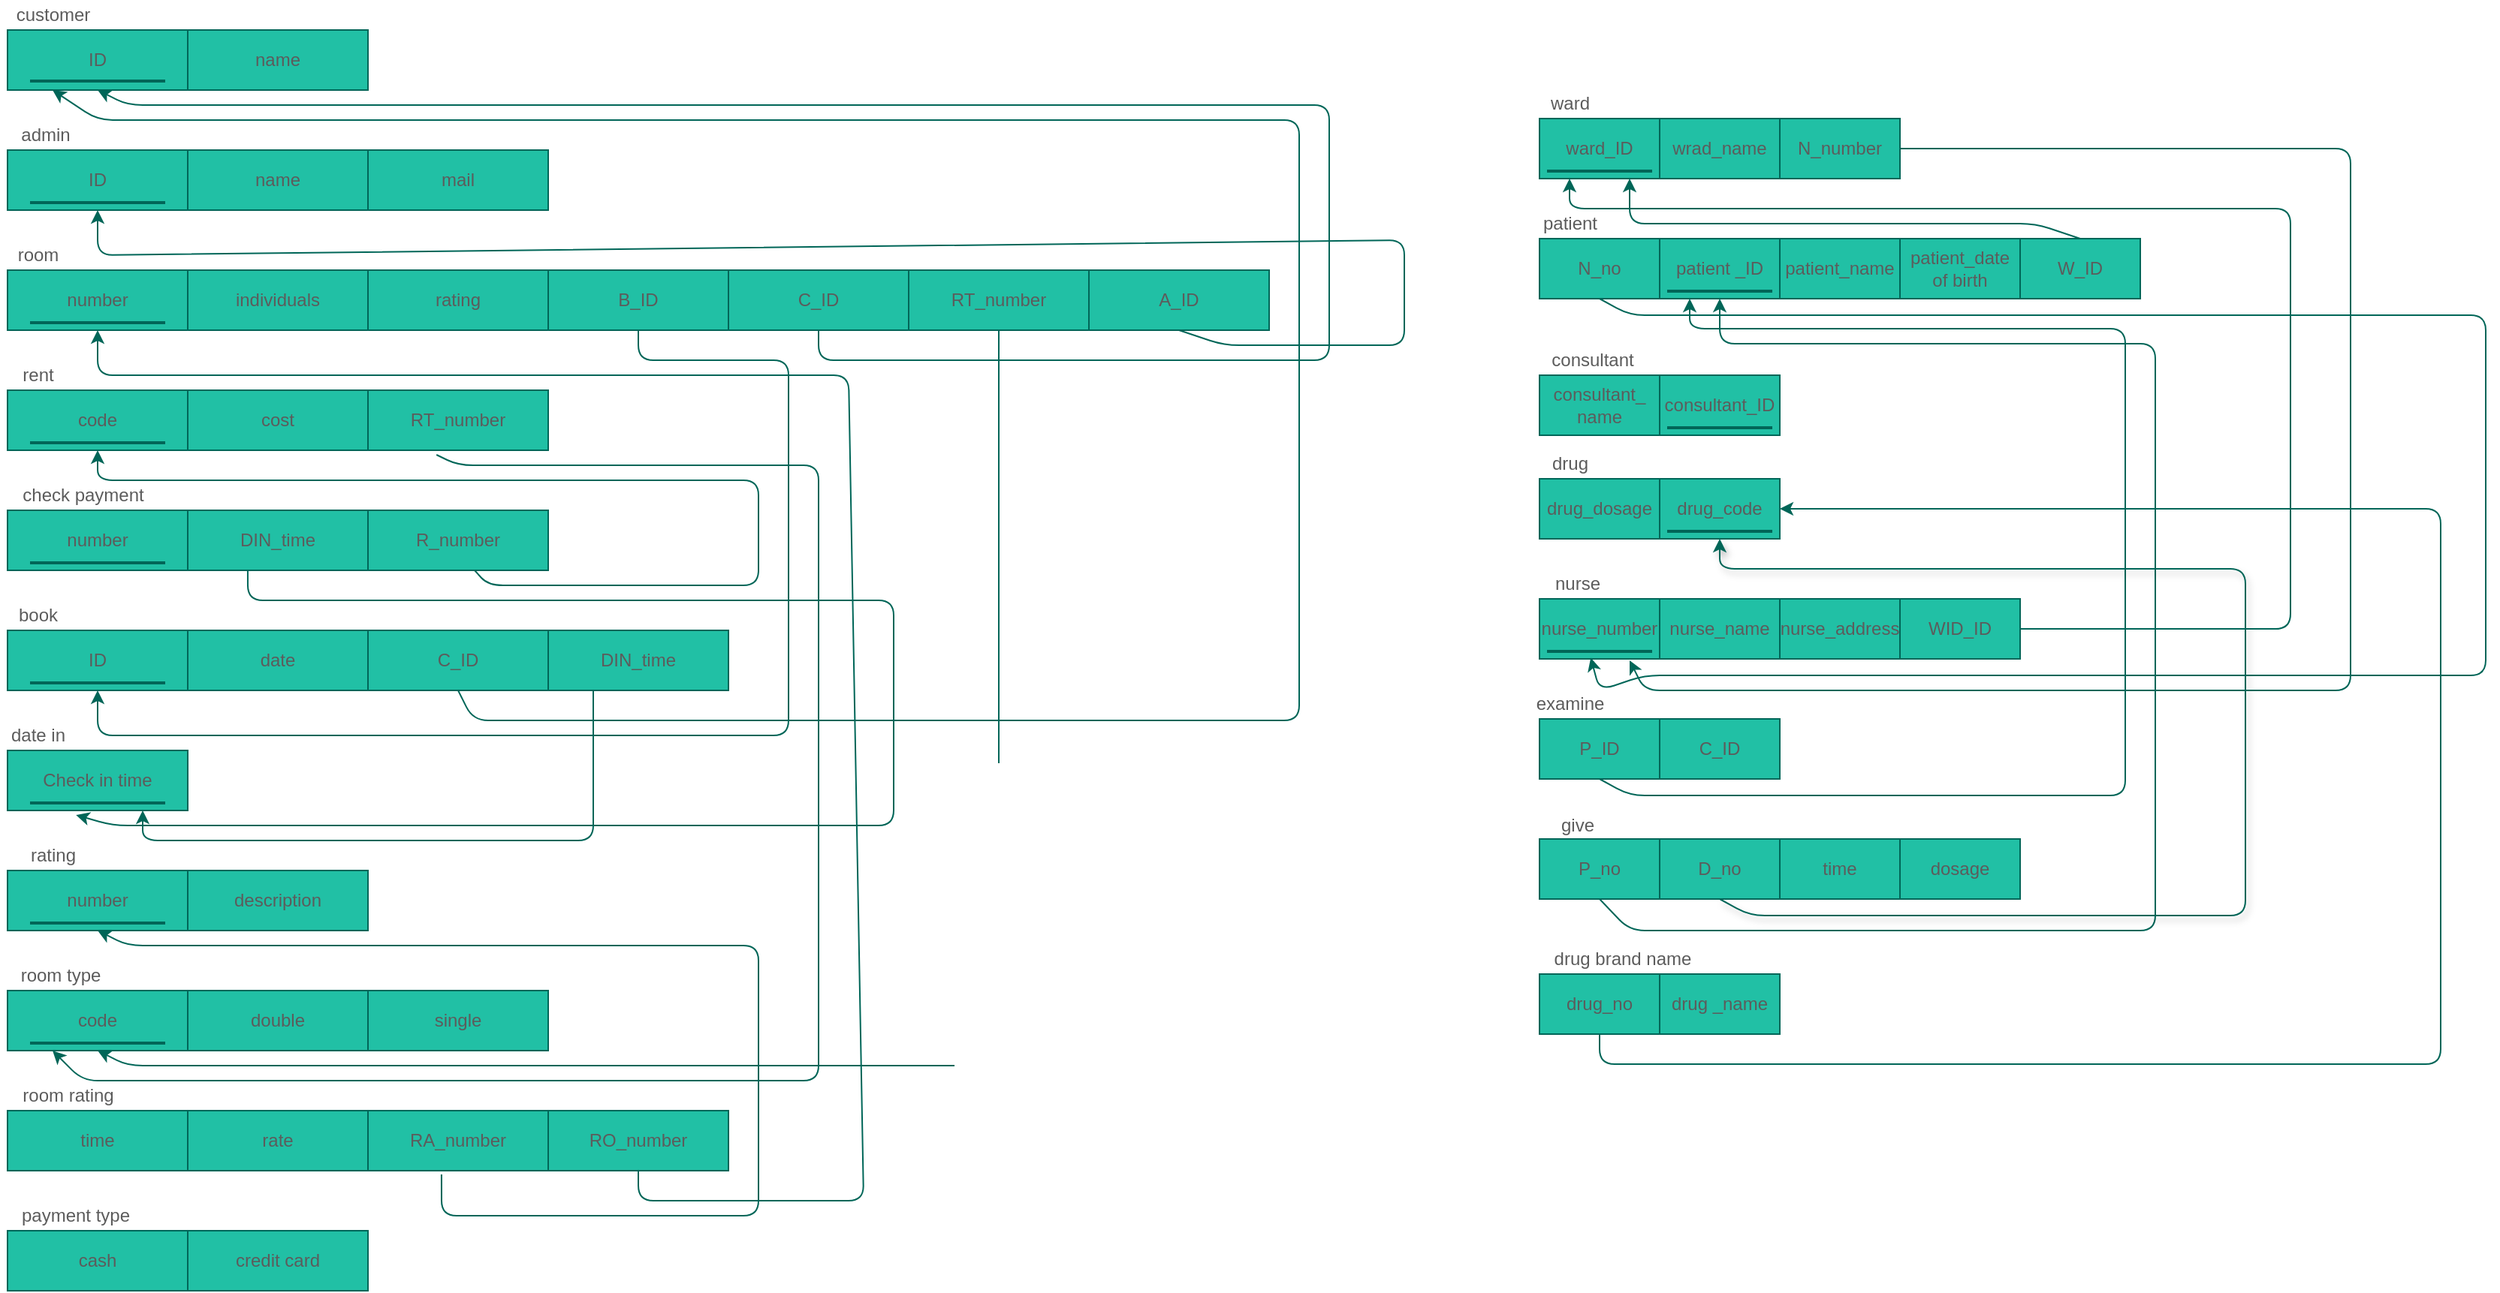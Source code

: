 <mxfile version="14.6.11" type="github">
  <diagram id="R2lEEEUBdFMjLlhIrx00" name="Page-1">
    <mxGraphModel dx="4867" dy="549" grid="1" gridSize="10" guides="1" tooltips="1" connect="1" arrows="1" fold="1" page="1" pageScale="1" pageWidth="850" pageHeight="1100" math="0" shadow="0" extFonts="Permanent Marker^https://fonts.googleapis.com/css?family=Permanent+Marker">
      <root>
        <mxCell id="0" />
        <mxCell id="1" parent="0" />
        <mxCell id="HpEBO9rWb_VmIO8AO7av-4" value="drug_no" style="rounded=0;whiteSpace=wrap;html=1;fillColor=#21C0A5;strokeColor=#006658;fontColor=#5C5C5C;" parent="1" vertex="1">
          <mxGeometry x="-2300" y="669" width="80" height="40" as="geometry" />
        </mxCell>
        <mxCell id="HpEBO9rWb_VmIO8AO7av-5" value="drug _name" style="rounded=0;whiteSpace=wrap;html=1;fillColor=#21C0A5;strokeColor=#006658;fontColor=#5C5C5C;" parent="1" vertex="1">
          <mxGeometry x="-2220" y="669" width="80" height="40" as="geometry" />
        </mxCell>
        <mxCell id="HpEBO9rWb_VmIO8AO7av-6" value="ward_ID" style="rounded=0;whiteSpace=wrap;html=1;fillColor=#21C0A5;strokeColor=#006658;fontColor=#5C5C5C;" parent="1" vertex="1">
          <mxGeometry x="-2300" y="99" width="80" height="40" as="geometry" />
        </mxCell>
        <mxCell id="HpEBO9rWb_VmIO8AO7av-7" value="wrad_name" style="rounded=0;whiteSpace=wrap;html=1;fillColor=#21C0A5;strokeColor=#006658;fontColor=#5C5C5C;" parent="1" vertex="1">
          <mxGeometry x="-2220" y="99" width="80" height="40" as="geometry" />
        </mxCell>
        <mxCell id="HpEBO9rWb_VmIO8AO7av-8" value="N_number" style="rounded=0;whiteSpace=wrap;html=1;fillColor=#21C0A5;strokeColor=#006658;fontColor=#5C5C5C;" parent="1" vertex="1">
          <mxGeometry x="-2140" y="99" width="80" height="40" as="geometry" />
        </mxCell>
        <mxCell id="HpEBO9rWb_VmIO8AO7av-9" value="N_no" style="rounded=0;whiteSpace=wrap;html=1;fillColor=#21C0A5;strokeColor=#006658;fontColor=#5C5C5C;" parent="1" vertex="1">
          <mxGeometry x="-2300" y="179" width="80" height="40" as="geometry" />
        </mxCell>
        <mxCell id="HpEBO9rWb_VmIO8AO7av-10" value="patient _ID" style="rounded=0;whiteSpace=wrap;html=1;fillColor=#21C0A5;strokeColor=#006658;fontColor=#5C5C5C;" parent="1" vertex="1">
          <mxGeometry x="-2220" y="179" width="80" height="40" as="geometry" />
        </mxCell>
        <mxCell id="HpEBO9rWb_VmIO8AO7av-11" value="patient_name" style="rounded=0;whiteSpace=wrap;html=1;fillColor=#21C0A5;strokeColor=#006658;fontColor=#5C5C5C;" parent="1" vertex="1">
          <mxGeometry x="-2140" y="179" width="80" height="40" as="geometry" />
        </mxCell>
        <mxCell id="HpEBO9rWb_VmIO8AO7av-12" value="patient_date of birth" style="rounded=0;whiteSpace=wrap;html=1;fillColor=#21C0A5;strokeColor=#006658;fontColor=#5C5C5C;" parent="1" vertex="1">
          <mxGeometry x="-2060" y="179" width="80" height="40" as="geometry" />
        </mxCell>
        <mxCell id="HpEBO9rWb_VmIO8AO7av-13" value="W_ID" style="rounded=0;whiteSpace=wrap;html=1;fillColor=#21C0A5;strokeColor=#006658;fontColor=#5C5C5C;" parent="1" vertex="1">
          <mxGeometry x="-1980" y="179" width="80" height="40" as="geometry" />
        </mxCell>
        <mxCell id="HpEBO9rWb_VmIO8AO7av-14" value="consultant_&lt;br&gt;name" style="rounded=0;whiteSpace=wrap;html=1;fillColor=#21C0A5;strokeColor=#006658;fontColor=#5C5C5C;" parent="1" vertex="1">
          <mxGeometry x="-2300" y="270" width="80" height="40" as="geometry" />
        </mxCell>
        <mxCell id="HpEBO9rWb_VmIO8AO7av-15" value="consultant_ID" style="rounded=0;whiteSpace=wrap;html=1;fillColor=#21C0A5;strokeColor=#006658;fontColor=#5C5C5C;" parent="1" vertex="1">
          <mxGeometry x="-2220" y="270" width="80" height="40" as="geometry" />
        </mxCell>
        <mxCell id="HpEBO9rWb_VmIO8AO7av-16" value="drug_dosage" style="rounded=0;whiteSpace=wrap;html=1;fillColor=#21C0A5;strokeColor=#006658;fontColor=#5C5C5C;" parent="1" vertex="1">
          <mxGeometry x="-2300" y="339" width="80" height="40" as="geometry" />
        </mxCell>
        <mxCell id="HpEBO9rWb_VmIO8AO7av-17" value="drug_code" style="rounded=0;whiteSpace=wrap;html=1;fillColor=#21C0A5;strokeColor=#006658;fontColor=#5C5C5C;" parent="1" vertex="1">
          <mxGeometry x="-2220" y="339" width="80" height="40" as="geometry" />
        </mxCell>
        <mxCell id="HpEBO9rWb_VmIO8AO7av-18" value="nurse_number" style="rounded=0;whiteSpace=wrap;html=1;fillColor=#21C0A5;strokeColor=#006658;fontColor=#5C5C5C;" parent="1" vertex="1">
          <mxGeometry x="-2300" y="419" width="80" height="40" as="geometry" />
        </mxCell>
        <mxCell id="HpEBO9rWb_VmIO8AO7av-19" value="nurse_name" style="rounded=0;whiteSpace=wrap;html=1;fillColor=#21C0A5;strokeColor=#006658;fontColor=#5C5C5C;" parent="1" vertex="1">
          <mxGeometry x="-2220" y="419" width="80" height="40" as="geometry" />
        </mxCell>
        <mxCell id="HpEBO9rWb_VmIO8AO7av-20" value="nurse_address" style="rounded=0;whiteSpace=wrap;html=1;fillColor=#21C0A5;strokeColor=#006658;fontColor=#5C5C5C;" parent="1" vertex="1">
          <mxGeometry x="-2140" y="419" width="80" height="40" as="geometry" />
        </mxCell>
        <mxCell id="HpEBO9rWb_VmIO8AO7av-21" value="WID_ID" style="rounded=0;whiteSpace=wrap;html=1;fillColor=#21C0A5;strokeColor=#006658;fontColor=#5C5C5C;" parent="1" vertex="1">
          <mxGeometry x="-2060" y="419" width="80" height="40" as="geometry" />
        </mxCell>
        <mxCell id="HpEBO9rWb_VmIO8AO7av-22" value="P_ID" style="rounded=0;whiteSpace=wrap;html=1;fillColor=#21C0A5;strokeColor=#006658;fontColor=#5C5C5C;" parent="1" vertex="1">
          <mxGeometry x="-2300" y="499" width="80" height="40" as="geometry" />
        </mxCell>
        <mxCell id="HpEBO9rWb_VmIO8AO7av-23" value="C_ID" style="rounded=0;whiteSpace=wrap;html=1;fillColor=#21C0A5;strokeColor=#006658;fontColor=#5C5C5C;" parent="1" vertex="1">
          <mxGeometry x="-2220" y="499" width="80" height="40" as="geometry" />
        </mxCell>
        <mxCell id="HpEBO9rWb_VmIO8AO7av-24" value="P_no" style="rounded=0;whiteSpace=wrap;html=1;fillColor=#21C0A5;strokeColor=#006658;fontColor=#5C5C5C;" parent="1" vertex="1">
          <mxGeometry x="-2300" y="579" width="80" height="40" as="geometry" />
        </mxCell>
        <mxCell id="HpEBO9rWb_VmIO8AO7av-25" value="D_no" style="rounded=0;whiteSpace=wrap;html=1;fillColor=#21C0A5;strokeColor=#006658;fontColor=#5C5C5C;" parent="1" vertex="1">
          <mxGeometry x="-2220" y="579" width="80" height="40" as="geometry" />
        </mxCell>
        <mxCell id="HpEBO9rWb_VmIO8AO7av-26" value="time" style="rounded=0;whiteSpace=wrap;html=1;fillColor=#21C0A5;strokeColor=#006658;fontColor=#5C5C5C;" parent="1" vertex="1">
          <mxGeometry x="-2140" y="579" width="80" height="40" as="geometry" />
        </mxCell>
        <mxCell id="HpEBO9rWb_VmIO8AO7av-27" value="dosage" style="rounded=0;whiteSpace=wrap;html=1;fillColor=#21C0A5;strokeColor=#006658;fontColor=#5C5C5C;" parent="1" vertex="1">
          <mxGeometry x="-2060" y="579" width="80" height="40" as="geometry" />
        </mxCell>
        <mxCell id="HpEBO9rWb_VmIO8AO7av-32" value="" style="endArrow=classic;html=1;exitX=0.5;exitY=1;exitDx=0;exitDy=0;entryX=1;entryY=0.5;entryDx=0;entryDy=0;strokeColor=#006658;fontColor=#5C5C5C;" parent="1" source="HpEBO9rWb_VmIO8AO7av-4" target="HpEBO9rWb_VmIO8AO7av-17" edge="1">
          <mxGeometry width="50" height="50" relative="1" as="geometry">
            <mxPoint x="-2270" y="69" as="sourcePoint" />
            <mxPoint x="-1530" y="289" as="targetPoint" />
            <Array as="points">
              <mxPoint x="-2260" y="729" />
              <mxPoint x="-1700" y="729" />
              <mxPoint x="-1700" y="359" />
            </Array>
          </mxGeometry>
        </mxCell>
        <mxCell id="HpEBO9rWb_VmIO8AO7av-33" value="" style="endArrow=classic;html=1;exitX=1;exitY=0.5;exitDx=0;exitDy=0;entryX=0.25;entryY=1;entryDx=0;entryDy=0;strokeColor=#006658;fontColor=#5C5C5C;" parent="1" source="HpEBO9rWb_VmIO8AO7av-21" target="HpEBO9rWb_VmIO8AO7av-6" edge="1">
          <mxGeometry width="50" height="50" relative="1" as="geometry">
            <mxPoint x="-1580" y="339" as="sourcePoint" />
            <mxPoint x="-2330" y="159" as="targetPoint" />
            <Array as="points">
              <mxPoint x="-1800" y="439" />
              <mxPoint x="-1800" y="159" />
              <mxPoint x="-2280" y="159" />
            </Array>
          </mxGeometry>
        </mxCell>
        <mxCell id="HpEBO9rWb_VmIO8AO7av-34" value="" style="endArrow=classic;html=1;entryX=0.75;entryY=1;entryDx=0;entryDy=0;exitX=0.5;exitY=0;exitDx=0;exitDy=0;strokeColor=#006658;fontColor=#5C5C5C;" parent="1" source="HpEBO9rWb_VmIO8AO7av-13" target="HpEBO9rWb_VmIO8AO7av-6" edge="1">
          <mxGeometry width="50" height="50" relative="1" as="geometry">
            <mxPoint x="-1930" y="129" as="sourcePoint" />
            <mxPoint x="-1530" y="289" as="targetPoint" />
            <Array as="points">
              <mxPoint x="-1970" y="169" />
              <mxPoint x="-2240" y="169" />
            </Array>
          </mxGeometry>
        </mxCell>
        <mxCell id="HpEBO9rWb_VmIO8AO7av-35" value="" style="endArrow=classic;html=1;exitX=0.5;exitY=1;exitDx=0;exitDy=0;entryX=0.5;entryY=1;entryDx=0;entryDy=0;strokeColor=#006658;fontColor=#5C5C5C;" parent="1" source="HpEBO9rWb_VmIO8AO7av-24" target="HpEBO9rWb_VmIO8AO7av-10" edge="1">
          <mxGeometry width="50" height="50" relative="1" as="geometry">
            <mxPoint x="-1580" y="339" as="sourcePoint" />
            <mxPoint x="-2140" y="239" as="targetPoint" />
            <Array as="points">
              <mxPoint x="-2240" y="640" />
              <mxPoint x="-1890" y="640" />
              <mxPoint x="-1890" y="249" />
              <mxPoint x="-2180" y="249" />
            </Array>
          </mxGeometry>
        </mxCell>
        <mxCell id="HpEBO9rWb_VmIO8AO7av-36" value="" style="endArrow=classic;html=1;exitX=0.5;exitY=1;exitDx=0;exitDy=0;entryX=0.25;entryY=1;entryDx=0;entryDy=0;strokeColor=#006658;fontColor=#5C5C5C;" parent="1" source="HpEBO9rWb_VmIO8AO7av-22" target="HpEBO9rWb_VmIO8AO7av-10" edge="1">
          <mxGeometry width="50" height="50" relative="1" as="geometry">
            <mxPoint x="-2340" y="589" as="sourcePoint" />
            <mxPoint x="-2220" y="209" as="targetPoint" />
            <Array as="points">
              <mxPoint x="-2240" y="550" />
              <mxPoint x="-1910" y="550" />
              <mxPoint x="-1910" y="239" />
              <mxPoint x="-2200" y="239" />
            </Array>
          </mxGeometry>
        </mxCell>
        <mxCell id="HpEBO9rWb_VmIO8AO7av-37" value="" style="endArrow=classic;html=1;exitX=0.5;exitY=1;exitDx=0;exitDy=0;entryX=0.5;entryY=1;entryDx=0;entryDy=0;strokeColor=#006658;fontColor=#5C5C5C;shadow=1;" parent="1" source="HpEBO9rWb_VmIO8AO7av-25" target="HpEBO9rWb_VmIO8AO7av-17" edge="1">
          <mxGeometry width="50" height="50" relative="1" as="geometry">
            <mxPoint x="-2140" y="569" as="sourcePoint" />
            <mxPoint x="-2200" y="399" as="targetPoint" />
            <Array as="points">
              <mxPoint x="-2160" y="630" />
              <mxPoint x="-1830" y="630" />
              <mxPoint x="-1830" y="399" />
              <mxPoint x="-2180" y="399" />
            </Array>
          </mxGeometry>
        </mxCell>
        <mxCell id="HpEBO9rWb_VmIO8AO7av-38" value="" style="endArrow=classic;html=1;exitX=0.5;exitY=1;exitDx=0;exitDy=0;entryX=0.416;entryY=0.929;entryDx=0;entryDy=0;entryPerimeter=0;strokeColor=#006658;fontColor=#5C5C5C;" parent="1" source="HpEBO9rWb_VmIO8AO7av-9" target="HMgNPBwOs1ZOnoJLG3nc-77" edge="1">
          <mxGeometry width="50" height="50" relative="1" as="geometry">
            <mxPoint x="-940" y="360" as="sourcePoint" />
            <mxPoint x="-1570" y="460" as="targetPoint" />
            <Array as="points">
              <mxPoint x="-2240" y="230" />
              <mxPoint x="-1670" y="230" />
              <mxPoint x="-1670" y="470" />
              <mxPoint x="-2230" y="470" />
              <mxPoint x="-2260" y="480" />
            </Array>
          </mxGeometry>
        </mxCell>
        <mxCell id="HpEBO9rWb_VmIO8AO7av-39" value="" style="endArrow=classic;html=1;exitX=1;exitY=0.5;exitDx=0;exitDy=0;strokeColor=#006658;fontColor=#5C5C5C;" parent="1" source="HpEBO9rWb_VmIO8AO7av-8" edge="1">
          <mxGeometry width="50" height="50" relative="1" as="geometry">
            <mxPoint x="-2100" y="149" as="sourcePoint" />
            <mxPoint x="-2240" y="460" as="targetPoint" />
            <Array as="points">
              <mxPoint x="-1760" y="119" />
              <mxPoint x="-1760" y="279" />
              <mxPoint x="-1760" y="480" />
              <mxPoint x="-2230" y="480" />
            </Array>
          </mxGeometry>
        </mxCell>
        <mxCell id="HpEBO9rWb_VmIO8AO7av-40" value="drug brand name" style="text;html=1;align=center;verticalAlign=middle;resizable=0;points=[];autosize=1;strokeColor=none;fontColor=#5C5C5C;" parent="1" vertex="1">
          <mxGeometry x="-2300" y="649" width="110" height="20" as="geometry" />
        </mxCell>
        <mxCell id="HpEBO9rWb_VmIO8AO7av-41" value="ward" style="text;html=1;align=center;verticalAlign=middle;resizable=0;points=[];autosize=1;strokeColor=none;fontColor=#5C5C5C;" parent="1" vertex="1">
          <mxGeometry x="-2300" y="79" width="40" height="20" as="geometry" />
        </mxCell>
        <mxCell id="HpEBO9rWb_VmIO8AO7av-42" value="patient" style="text;html=1;align=center;verticalAlign=middle;resizable=0;points=[];autosize=1;strokeColor=none;fontColor=#5C5C5C;" parent="1" vertex="1">
          <mxGeometry x="-2305" y="159" width="50" height="20" as="geometry" />
        </mxCell>
        <mxCell id="HpEBO9rWb_VmIO8AO7av-43" value="consultant" style="text;html=1;align=center;verticalAlign=middle;resizable=0;points=[];autosize=1;strokeColor=none;fontColor=#5C5C5C;" parent="1" vertex="1">
          <mxGeometry x="-2300" y="250" width="70" height="20" as="geometry" />
        </mxCell>
        <mxCell id="HpEBO9rWb_VmIO8AO7av-44" value="drug" style="text;html=1;align=center;verticalAlign=middle;resizable=0;points=[];autosize=1;strokeColor=none;fontColor=#5C5C5C;" parent="1" vertex="1">
          <mxGeometry x="-2300" y="319" width="40" height="20" as="geometry" />
        </mxCell>
        <mxCell id="HpEBO9rWb_VmIO8AO7av-45" value="nurse" style="text;html=1;align=center;verticalAlign=middle;resizable=0;points=[];autosize=1;strokeColor=none;fontColor=#5C5C5C;" parent="1" vertex="1">
          <mxGeometry x="-2300" y="399" width="50" height="20" as="geometry" />
        </mxCell>
        <mxCell id="HpEBO9rWb_VmIO8AO7av-46" value="examine" style="text;html=1;align=center;verticalAlign=middle;resizable=0;points=[];autosize=1;strokeColor=none;fontColor=#5C5C5C;" parent="1" vertex="1">
          <mxGeometry x="-2310" y="479" width="60" height="20" as="geometry" />
        </mxCell>
        <mxCell id="HpEBO9rWb_VmIO8AO7av-47" value="give" style="text;html=1;align=center;verticalAlign=middle;resizable=0;points=[];autosize=1;strokeColor=none;fontColor=#5C5C5C;" parent="1" vertex="1">
          <mxGeometry x="-2295" y="560" width="40" height="20" as="geometry" />
        </mxCell>
        <mxCell id="HpEBO9rWb_VmIO8AO7av-48" value="ID" style="rounded=0;whiteSpace=wrap;html=1;fillColor=#21C0A5;strokeColor=#006658;fontColor=#5C5C5C;" parent="1" vertex="1">
          <mxGeometry x="-3320" y="40" width="120" height="40" as="geometry" />
        </mxCell>
        <mxCell id="HpEBO9rWb_VmIO8AO7av-53" value="name" style="rounded=0;whiteSpace=wrap;html=1;fillColor=#21C0A5;strokeColor=#006658;fontColor=#5C5C5C;" parent="1" vertex="1">
          <mxGeometry x="-3200" y="40" width="120" height="40" as="geometry" />
        </mxCell>
        <mxCell id="HMgNPBwOs1ZOnoJLG3nc-1" value="ID" style="rounded=0;whiteSpace=wrap;html=1;fillColor=#21C0A5;strokeColor=#006658;fontColor=#5C5C5C;" vertex="1" parent="1">
          <mxGeometry x="-3320" y="120" width="120" height="40" as="geometry" />
        </mxCell>
        <mxCell id="HMgNPBwOs1ZOnoJLG3nc-2" value="name" style="rounded=0;whiteSpace=wrap;html=1;fillColor=#21C0A5;strokeColor=#006658;fontColor=#5C5C5C;" vertex="1" parent="1">
          <mxGeometry x="-3200" y="120" width="120" height="40" as="geometry" />
        </mxCell>
        <mxCell id="HMgNPBwOs1ZOnoJLG3nc-3" value="mail" style="rounded=0;whiteSpace=wrap;html=1;fillColor=#21C0A5;strokeColor=#006658;fontColor=#5C5C5C;" vertex="1" parent="1">
          <mxGeometry x="-3080" y="120" width="120" height="40" as="geometry" />
        </mxCell>
        <mxCell id="HMgNPBwOs1ZOnoJLG3nc-4" value="number" style="rounded=0;whiteSpace=wrap;html=1;fillColor=#21C0A5;strokeColor=#006658;fontColor=#5C5C5C;" vertex="1" parent="1">
          <mxGeometry x="-3320" y="200" width="120" height="40" as="geometry" />
        </mxCell>
        <mxCell id="HMgNPBwOs1ZOnoJLG3nc-5" value="individuals" style="rounded=0;whiteSpace=wrap;html=1;fillColor=#21C0A5;strokeColor=#006658;fontColor=#5C5C5C;" vertex="1" parent="1">
          <mxGeometry x="-3200" y="200" width="120" height="40" as="geometry" />
        </mxCell>
        <mxCell id="HMgNPBwOs1ZOnoJLG3nc-6" value="rating" style="rounded=0;whiteSpace=wrap;html=1;fillColor=#21C0A5;strokeColor=#006658;fontColor=#5C5C5C;" vertex="1" parent="1">
          <mxGeometry x="-3080" y="200" width="120" height="40" as="geometry" />
        </mxCell>
        <mxCell id="HMgNPBwOs1ZOnoJLG3nc-7" value="B_ID" style="rounded=0;whiteSpace=wrap;html=1;fillColor=#21C0A5;strokeColor=#006658;fontColor=#5C5C5C;" vertex="1" parent="1">
          <mxGeometry x="-2960" y="200" width="120" height="40" as="geometry" />
        </mxCell>
        <mxCell id="HMgNPBwOs1ZOnoJLG3nc-8" value="C_ID" style="rounded=0;whiteSpace=wrap;html=1;fillColor=#21C0A5;strokeColor=#006658;fontColor=#5C5C5C;" vertex="1" parent="1">
          <mxGeometry x="-2840" y="200" width="120" height="40" as="geometry" />
        </mxCell>
        <mxCell id="HMgNPBwOs1ZOnoJLG3nc-9" value="RT_number" style="rounded=0;whiteSpace=wrap;html=1;fillColor=#21C0A5;strokeColor=#006658;fontColor=#5C5C5C;" vertex="1" parent="1">
          <mxGeometry x="-2720" y="200" width="120" height="40" as="geometry" />
        </mxCell>
        <mxCell id="HMgNPBwOs1ZOnoJLG3nc-10" value="A_ID" style="rounded=0;whiteSpace=wrap;html=1;fillColor=#21C0A5;strokeColor=#006658;fontColor=#5C5C5C;" vertex="1" parent="1">
          <mxGeometry x="-2600" y="200" width="120" height="40" as="geometry" />
        </mxCell>
        <mxCell id="HMgNPBwOs1ZOnoJLG3nc-13" value="code" style="rounded=0;whiteSpace=wrap;html=1;fillColor=#21C0A5;strokeColor=#006658;fontColor=#5C5C5C;" vertex="1" parent="1">
          <mxGeometry x="-3320" y="280" width="120" height="40" as="geometry" />
        </mxCell>
        <mxCell id="HMgNPBwOs1ZOnoJLG3nc-14" value="cost" style="rounded=0;whiteSpace=wrap;html=1;fillColor=#21C0A5;strokeColor=#006658;fontColor=#5C5C5C;" vertex="1" parent="1">
          <mxGeometry x="-3200" y="280" width="120" height="40" as="geometry" />
        </mxCell>
        <mxCell id="HMgNPBwOs1ZOnoJLG3nc-15" value="RT_number" style="rounded=0;whiteSpace=wrap;html=1;fillColor=#21C0A5;strokeColor=#006658;fontColor=#5C5C5C;" vertex="1" parent="1">
          <mxGeometry x="-3080" y="280" width="120" height="40" as="geometry" />
        </mxCell>
        <mxCell id="HMgNPBwOs1ZOnoJLG3nc-16" value="number" style="rounded=0;whiteSpace=wrap;html=1;fillColor=#21C0A5;strokeColor=#006658;fontColor=#5C5C5C;" vertex="1" parent="1">
          <mxGeometry x="-3320" y="360" width="120" height="40" as="geometry" />
        </mxCell>
        <mxCell id="HMgNPBwOs1ZOnoJLG3nc-17" value="DIN_time" style="rounded=0;whiteSpace=wrap;html=1;fillColor=#21C0A5;strokeColor=#006658;fontColor=#5C5C5C;" vertex="1" parent="1">
          <mxGeometry x="-3200" y="360" width="120" height="40" as="geometry" />
        </mxCell>
        <mxCell id="HMgNPBwOs1ZOnoJLG3nc-18" value="R_number" style="rounded=0;whiteSpace=wrap;html=1;fillColor=#21C0A5;strokeColor=#006658;fontColor=#5C5C5C;" vertex="1" parent="1">
          <mxGeometry x="-3080" y="360" width="120" height="40" as="geometry" />
        </mxCell>
        <mxCell id="HMgNPBwOs1ZOnoJLG3nc-19" value="ID" style="rounded=0;whiteSpace=wrap;html=1;fillColor=#21C0A5;strokeColor=#006658;fontColor=#5C5C5C;" vertex="1" parent="1">
          <mxGeometry x="-3320" y="440" width="120" height="40" as="geometry" />
        </mxCell>
        <mxCell id="HMgNPBwOs1ZOnoJLG3nc-20" value="date" style="rounded=0;whiteSpace=wrap;html=1;fillColor=#21C0A5;strokeColor=#006658;fontColor=#5C5C5C;" vertex="1" parent="1">
          <mxGeometry x="-3200" y="440" width="120" height="40" as="geometry" />
        </mxCell>
        <mxCell id="HMgNPBwOs1ZOnoJLG3nc-21" value="C_ID" style="rounded=0;whiteSpace=wrap;html=1;fillColor=#21C0A5;strokeColor=#006658;fontColor=#5C5C5C;" vertex="1" parent="1">
          <mxGeometry x="-3080" y="440" width="120" height="40" as="geometry" />
        </mxCell>
        <mxCell id="HMgNPBwOs1ZOnoJLG3nc-22" value="DIN_time" style="rounded=0;whiteSpace=wrap;html=1;fillColor=#21C0A5;strokeColor=#006658;fontColor=#5C5C5C;" vertex="1" parent="1">
          <mxGeometry x="-2960" y="440" width="120" height="40" as="geometry" />
        </mxCell>
        <mxCell id="HMgNPBwOs1ZOnoJLG3nc-25" value="Check in time" style="rounded=0;whiteSpace=wrap;html=1;fillColor=#21C0A5;strokeColor=#006658;fontColor=#5C5C5C;" vertex="1" parent="1">
          <mxGeometry x="-3320" y="520" width="120" height="40" as="geometry" />
        </mxCell>
        <mxCell id="HMgNPBwOs1ZOnoJLG3nc-28" value="number" style="rounded=0;whiteSpace=wrap;html=1;fillColor=#21C0A5;strokeColor=#006658;fontColor=#5C5C5C;" vertex="1" parent="1">
          <mxGeometry x="-3320" y="600" width="120" height="40" as="geometry" />
        </mxCell>
        <mxCell id="HMgNPBwOs1ZOnoJLG3nc-29" value="description" style="rounded=0;whiteSpace=wrap;html=1;fillColor=#21C0A5;strokeColor=#006658;fontColor=#5C5C5C;" vertex="1" parent="1">
          <mxGeometry x="-3200" y="600" width="120" height="40" as="geometry" />
        </mxCell>
        <mxCell id="HMgNPBwOs1ZOnoJLG3nc-31" value="code" style="rounded=0;whiteSpace=wrap;html=1;fillColor=#21C0A5;strokeColor=#006658;fontColor=#5C5C5C;" vertex="1" parent="1">
          <mxGeometry x="-3320" y="680" width="120" height="40" as="geometry" />
        </mxCell>
        <mxCell id="HMgNPBwOs1ZOnoJLG3nc-32" value="double" style="rounded=0;whiteSpace=wrap;html=1;fillColor=#21C0A5;strokeColor=#006658;fontColor=#5C5C5C;" vertex="1" parent="1">
          <mxGeometry x="-3200" y="680" width="120" height="40" as="geometry" />
        </mxCell>
        <mxCell id="HMgNPBwOs1ZOnoJLG3nc-33" value="single" style="rounded=0;whiteSpace=wrap;html=1;fillColor=#21C0A5;strokeColor=#006658;fontColor=#5C5C5C;" vertex="1" parent="1">
          <mxGeometry x="-3080" y="680" width="120" height="40" as="geometry" />
        </mxCell>
        <mxCell id="HMgNPBwOs1ZOnoJLG3nc-34" value="cash" style="rounded=0;whiteSpace=wrap;html=1;fillColor=#21C0A5;strokeColor=#006658;fontColor=#5C5C5C;" vertex="1" parent="1">
          <mxGeometry x="-3320" y="840" width="120" height="40" as="geometry" />
        </mxCell>
        <mxCell id="HMgNPBwOs1ZOnoJLG3nc-35" value="credit card" style="rounded=0;whiteSpace=wrap;html=1;fillColor=#21C0A5;strokeColor=#006658;fontColor=#5C5C5C;" vertex="1" parent="1">
          <mxGeometry x="-3200" y="840" width="120" height="40" as="geometry" />
        </mxCell>
        <mxCell id="HMgNPBwOs1ZOnoJLG3nc-37" value="time" style="rounded=0;whiteSpace=wrap;html=1;fillColor=#21C0A5;strokeColor=#006658;fontColor=#5C5C5C;" vertex="1" parent="1">
          <mxGeometry x="-3320" y="760" width="120" height="40" as="geometry" />
        </mxCell>
        <mxCell id="HMgNPBwOs1ZOnoJLG3nc-38" value="rate" style="rounded=0;whiteSpace=wrap;html=1;fillColor=#21C0A5;strokeColor=#006658;fontColor=#5C5C5C;" vertex="1" parent="1">
          <mxGeometry x="-3200" y="760" width="120" height="40" as="geometry" />
        </mxCell>
        <mxCell id="HMgNPBwOs1ZOnoJLG3nc-39" value="RA_number" style="rounded=0;whiteSpace=wrap;html=1;fillColor=#21C0A5;strokeColor=#006658;fontColor=#5C5C5C;" vertex="1" parent="1">
          <mxGeometry x="-3080" y="760" width="120" height="40" as="geometry" />
        </mxCell>
        <mxCell id="HMgNPBwOs1ZOnoJLG3nc-40" value="RO_number" style="rounded=0;whiteSpace=wrap;html=1;fillColor=#21C0A5;strokeColor=#006658;fontColor=#5C5C5C;" vertex="1" parent="1">
          <mxGeometry x="-2960" y="760" width="120" height="40" as="geometry" />
        </mxCell>
        <mxCell id="HMgNPBwOs1ZOnoJLG3nc-44" value="customer" style="text;html=1;align=center;verticalAlign=middle;resizable=0;points=[];autosize=1;strokeColor=none;fontColor=#5C5C5C;" vertex="1" parent="1">
          <mxGeometry x="-3320" y="20" width="60" height="20" as="geometry" />
        </mxCell>
        <mxCell id="HMgNPBwOs1ZOnoJLG3nc-46" value="admin" style="text;html=1;align=center;verticalAlign=middle;resizable=0;points=[];autosize=1;strokeColor=none;fontColor=#5C5C5C;" vertex="1" parent="1">
          <mxGeometry x="-3320" y="100" width="50" height="20" as="geometry" />
        </mxCell>
        <mxCell id="HMgNPBwOs1ZOnoJLG3nc-47" value="room" style="text;html=1;align=center;verticalAlign=middle;resizable=0;points=[];autosize=1;strokeColor=none;fontColor=#5C5C5C;" vertex="1" parent="1">
          <mxGeometry x="-3320" y="180" width="40" height="20" as="geometry" />
        </mxCell>
        <mxCell id="HMgNPBwOs1ZOnoJLG3nc-48" value="rent" style="text;html=1;align=center;verticalAlign=middle;resizable=0;points=[];autosize=1;strokeColor=none;fontColor=#5C5C5C;" vertex="1" parent="1">
          <mxGeometry x="-3320" y="260" width="40" height="20" as="geometry" />
        </mxCell>
        <mxCell id="HMgNPBwOs1ZOnoJLG3nc-49" value="check payment" style="text;html=1;align=center;verticalAlign=middle;resizable=0;points=[];autosize=1;strokeColor=none;fontColor=#5C5C5C;" vertex="1" parent="1">
          <mxGeometry x="-3320" y="340" width="100" height="20" as="geometry" />
        </mxCell>
        <mxCell id="HMgNPBwOs1ZOnoJLG3nc-50" value="book" style="text;html=1;align=center;verticalAlign=middle;resizable=0;points=[];autosize=1;strokeColor=none;fontColor=#5C5C5C;" vertex="1" parent="1">
          <mxGeometry x="-3320" y="420" width="40" height="20" as="geometry" />
        </mxCell>
        <mxCell id="HMgNPBwOs1ZOnoJLG3nc-51" value="rating" style="text;html=1;align=center;verticalAlign=middle;resizable=0;points=[];autosize=1;strokeColor=none;fontColor=#5C5C5C;" vertex="1" parent="1">
          <mxGeometry x="-3315" y="580" width="50" height="20" as="geometry" />
        </mxCell>
        <mxCell id="HMgNPBwOs1ZOnoJLG3nc-52" value="room type" style="text;html=1;align=center;verticalAlign=middle;resizable=0;points=[];autosize=1;strokeColor=none;fontColor=#5C5C5C;" vertex="1" parent="1">
          <mxGeometry x="-3320" y="660" width="70" height="20" as="geometry" />
        </mxCell>
        <mxCell id="HMgNPBwOs1ZOnoJLG3nc-54" value="payment type" style="text;html=1;align=center;verticalAlign=middle;resizable=0;points=[];autosize=1;strokeColor=none;fontColor=#5C5C5C;" vertex="1" parent="1">
          <mxGeometry x="-3320" y="820" width="90" height="20" as="geometry" />
        </mxCell>
        <mxCell id="HMgNPBwOs1ZOnoJLG3nc-55" value="room rating" style="text;html=1;align=center;verticalAlign=middle;resizable=0;points=[];autosize=1;strokeColor=none;fontColor=#5C5C5C;" vertex="1" parent="1">
          <mxGeometry x="-3320" y="740" width="80" height="20" as="geometry" />
        </mxCell>
        <mxCell id="HMgNPBwOs1ZOnoJLG3nc-56" value="date in" style="text;html=1;align=center;verticalAlign=middle;resizable=0;points=[];autosize=1;strokeColor=none;fontColor=#5C5C5C;" vertex="1" parent="1">
          <mxGeometry x="-3325" y="500" width="50" height="20" as="geometry" />
        </mxCell>
        <mxCell id="HMgNPBwOs1ZOnoJLG3nc-58" value="" style="endArrow=classic;html=1;entryX=0.5;entryY=1;entryDx=0;entryDy=0;exitX=0.5;exitY=1;exitDx=0;exitDy=0;strokeColor=#006658;fontColor=#5C5C5C;" edge="1" parent="1" source="HMgNPBwOs1ZOnoJLG3nc-8" target="HpEBO9rWb_VmIO8AO7av-48">
          <mxGeometry width="50" height="50" relative="1" as="geometry">
            <mxPoint x="-2440" y="380" as="sourcePoint" />
            <mxPoint x="-2580" y="390" as="targetPoint" />
            <Array as="points">
              <mxPoint x="-2780" y="260" />
              <mxPoint x="-2440" y="260" />
              <mxPoint x="-2440" y="90" />
              <mxPoint x="-3240" y="90" />
            </Array>
          </mxGeometry>
        </mxCell>
        <mxCell id="HMgNPBwOs1ZOnoJLG3nc-59" value="" style="endArrow=classic;html=1;entryX=0.5;entryY=1;entryDx=0;entryDy=0;exitX=0.5;exitY=1;exitDx=0;exitDy=0;strokeColor=#006658;fontColor=#5C5C5C;" edge="1" parent="1" source="HMgNPBwOs1ZOnoJLG3nc-10" target="HMgNPBwOs1ZOnoJLG3nc-1">
          <mxGeometry width="50" height="50" relative="1" as="geometry">
            <mxPoint x="-2460" y="300" as="sourcePoint" />
            <mxPoint x="-2620" y="280" as="targetPoint" />
            <Array as="points">
              <mxPoint x="-2510" y="250" />
              <mxPoint x="-2390" y="250" />
              <mxPoint x="-2390" y="180" />
              <mxPoint x="-3260" y="190" />
            </Array>
          </mxGeometry>
        </mxCell>
        <mxCell id="HMgNPBwOs1ZOnoJLG3nc-63" value="" style="endArrow=classic;html=1;entryX=0.25;entryY=1;entryDx=0;entryDy=0;exitX=0.5;exitY=1;exitDx=0;exitDy=0;strokeColor=#006658;fontColor=#5C5C5C;" edge="1" parent="1" source="HMgNPBwOs1ZOnoJLG3nc-21" target="HpEBO9rWb_VmIO8AO7av-48">
          <mxGeometry width="50" height="50" relative="1" as="geometry">
            <mxPoint x="-2800" y="260" as="sourcePoint" />
            <mxPoint x="-3280" y="100" as="targetPoint" />
            <Array as="points">
              <mxPoint x="-3010" y="500" />
              <mxPoint x="-2460" y="500" />
              <mxPoint x="-2460" y="100" />
              <mxPoint x="-3260" y="100" />
            </Array>
          </mxGeometry>
        </mxCell>
        <mxCell id="HMgNPBwOs1ZOnoJLG3nc-65" value="" style="endArrow=classic;html=1;entryX=0.5;entryY=1;entryDx=0;entryDy=0;exitX=0.5;exitY=1;exitDx=0;exitDy=0;strokeColor=#006658;fontColor=#5C5C5C;" edge="1" parent="1" source="HMgNPBwOs1ZOnoJLG3nc-40" target="HMgNPBwOs1ZOnoJLG3nc-4">
          <mxGeometry width="50" height="50" relative="1" as="geometry">
            <mxPoint x="-2780" y="270" as="sourcePoint" />
            <mxPoint x="-2620" y="280" as="targetPoint" />
            <Array as="points">
              <mxPoint x="-2900" y="820" />
              <mxPoint x="-2750" y="820" />
              <mxPoint x="-2760" y="270" />
              <mxPoint x="-3260" y="270" />
            </Array>
          </mxGeometry>
        </mxCell>
        <mxCell id="HMgNPBwOs1ZOnoJLG3nc-66" value="" style="endArrow=classic;html=1;exitX=0.5;exitY=1;exitDx=0;exitDy=0;entryX=0.5;entryY=1;entryDx=0;entryDy=0;strokeColor=#006658;fontColor=#5C5C5C;" edge="1" parent="1" source="HMgNPBwOs1ZOnoJLG3nc-7" target="HMgNPBwOs1ZOnoJLG3nc-19">
          <mxGeometry width="50" height="50" relative="1" as="geometry">
            <mxPoint x="-2760" y="430" as="sourcePoint" />
            <mxPoint x="-2710" y="380" as="targetPoint" />
            <Array as="points">
              <mxPoint x="-2900" y="260" />
              <mxPoint x="-2800" y="260" />
              <mxPoint x="-2800" y="510" />
              <mxPoint x="-3260" y="510" />
            </Array>
          </mxGeometry>
        </mxCell>
        <mxCell id="HMgNPBwOs1ZOnoJLG3nc-67" value="" style="endArrow=classic;html=1;exitX=0.5;exitY=1;exitDx=0;exitDy=0;entryX=0.5;entryY=1;entryDx=0;entryDy=0;strokeColor=#006658;fontColor=#5C5C5C;" edge="1" parent="1" source="HMgNPBwOs1ZOnoJLG3nc-9" target="HMgNPBwOs1ZOnoJLG3nc-31">
          <mxGeometry width="50" height="50" relative="1" as="geometry">
            <mxPoint x="-2660" y="410" as="sourcePoint" />
            <mxPoint x="-2610" y="360" as="targetPoint" />
            <Array as="points">
              <mxPoint x="-2660" y="730" />
              <mxPoint x="-3240" y="730" />
            </Array>
          </mxGeometry>
        </mxCell>
        <mxCell id="HMgNPBwOs1ZOnoJLG3nc-68" value="" style="endArrow=classic;html=1;entryX=0.5;entryY=1;entryDx=0;entryDy=0;strokeColor=#006658;fontColor=#5C5C5C;" edge="1" parent="1" target="HMgNPBwOs1ZOnoJLG3nc-13">
          <mxGeometry width="50" height="50" relative="1" as="geometry">
            <mxPoint x="-3009" y="400" as="sourcePoint" />
            <mxPoint x="-3340" y="390" as="targetPoint" />
            <Array as="points">
              <mxPoint x="-3000" y="410" />
              <mxPoint x="-2820" y="410" />
              <mxPoint x="-2820" y="340" />
              <mxPoint x="-3260" y="340" />
            </Array>
          </mxGeometry>
        </mxCell>
        <mxCell id="HMgNPBwOs1ZOnoJLG3nc-69" value="" style="endArrow=classic;html=1;entryX=0.25;entryY=1;entryDx=0;entryDy=0;exitX=0.38;exitY=1.075;exitDx=0;exitDy=0;exitPerimeter=0;strokeColor=#006658;fontColor=#5C5C5C;" edge="1" parent="1" source="HMgNPBwOs1ZOnoJLG3nc-15" target="HMgNPBwOs1ZOnoJLG3nc-31">
          <mxGeometry width="50" height="50" relative="1" as="geometry">
            <mxPoint x="-3040" y="310" as="sourcePoint" />
            <mxPoint x="-2820" y="330" as="targetPoint" />
            <Array as="points">
              <mxPoint x="-3020" y="330" />
              <mxPoint x="-2780" y="330" />
              <mxPoint x="-2780" y="740" />
              <mxPoint x="-3270" y="740" />
            </Array>
          </mxGeometry>
        </mxCell>
        <mxCell id="HMgNPBwOs1ZOnoJLG3nc-70" value="" style="endArrow=classic;html=1;exitX=0.25;exitY=1;exitDx=0;exitDy=0;strokeColor=#006658;fontColor=#5C5C5C;" edge="1" parent="1" source="HMgNPBwOs1ZOnoJLG3nc-22">
          <mxGeometry width="50" height="50" relative="1" as="geometry">
            <mxPoint x="-2670" y="480" as="sourcePoint" />
            <mxPoint x="-3230" y="560" as="targetPoint" />
            <Array as="points">
              <mxPoint x="-2930" y="580" />
              <mxPoint x="-3230" y="580" />
            </Array>
          </mxGeometry>
        </mxCell>
        <mxCell id="HMgNPBwOs1ZOnoJLG3nc-71" value="" style="endArrow=classic;html=1;exitX=0.333;exitY=1;exitDx=0;exitDy=0;exitPerimeter=0;entryX=0.38;entryY=1.075;entryDx=0;entryDy=0;entryPerimeter=0;strokeColor=#006658;fontColor=#5C5C5C;" edge="1" parent="1" source="HMgNPBwOs1ZOnoJLG3nc-17" target="HMgNPBwOs1ZOnoJLG3nc-25">
          <mxGeometry width="50" height="50" relative="1" as="geometry">
            <mxPoint x="-3170" y="460" as="sourcePoint" />
            <mxPoint x="-3270" y="570" as="targetPoint" />
            <Array as="points">
              <mxPoint x="-3160" y="420" />
              <mxPoint x="-2730" y="420" />
              <mxPoint x="-2730" y="570" />
              <mxPoint x="-2960" y="570" />
              <mxPoint x="-3250" y="570" />
            </Array>
          </mxGeometry>
        </mxCell>
        <mxCell id="HMgNPBwOs1ZOnoJLG3nc-72" value="" style="endArrow=classic;html=1;entryX=0.5;entryY=1;entryDx=0;entryDy=0;exitX=0.408;exitY=1.063;exitDx=0;exitDy=0;exitPerimeter=0;strokeColor=#006658;fontColor=#5C5C5C;" edge="1" parent="1" source="HMgNPBwOs1ZOnoJLG3nc-39" target="HMgNPBwOs1ZOnoJLG3nc-28">
          <mxGeometry width="50" height="50" relative="1" as="geometry">
            <mxPoint x="-2820" y="930" as="sourcePoint" />
            <mxPoint x="-2840" y="450" as="targetPoint" />
            <Array as="points">
              <mxPoint x="-3031" y="830" />
              <mxPoint x="-2820" y="830" />
              <mxPoint x="-2820" y="650" />
              <mxPoint x="-3240" y="650" />
            </Array>
          </mxGeometry>
        </mxCell>
        <mxCell id="HMgNPBwOs1ZOnoJLG3nc-73" value="" style="line;strokeWidth=2;html=1;fillColor=#21C0A5;strokeColor=#006658;fontColor=#5C5C5C;" vertex="1" parent="1">
          <mxGeometry x="-2295" y="129" width="70" height="10" as="geometry" />
        </mxCell>
        <mxCell id="HMgNPBwOs1ZOnoJLG3nc-74" value="" style="line;strokeWidth=2;html=1;fillColor=#21C0A5;strokeColor=#006658;fontColor=#5C5C5C;" vertex="1" parent="1">
          <mxGeometry x="-2215" y="209" width="70" height="10" as="geometry" />
        </mxCell>
        <mxCell id="HMgNPBwOs1ZOnoJLG3nc-75" value="" style="line;strokeWidth=2;html=1;fillColor=#21C0A5;strokeColor=#006658;fontColor=#5C5C5C;" vertex="1" parent="1">
          <mxGeometry x="-2215" y="300" width="70" height="10" as="geometry" />
        </mxCell>
        <mxCell id="HMgNPBwOs1ZOnoJLG3nc-76" value="" style="line;strokeWidth=2;html=1;fillColor=#21C0A5;strokeColor=#006658;fontColor=#5C5C5C;" vertex="1" parent="1">
          <mxGeometry x="-2215" y="369" width="70" height="10" as="geometry" />
        </mxCell>
        <mxCell id="HMgNPBwOs1ZOnoJLG3nc-77" value="" style="line;strokeWidth=2;html=1;fillColor=#21C0A5;strokeColor=#006658;fontColor=#5C5C5C;" vertex="1" parent="1">
          <mxGeometry x="-2295" y="449" width="70" height="10" as="geometry" />
        </mxCell>
        <mxCell id="HMgNPBwOs1ZOnoJLG3nc-78" value="" style="line;strokeWidth=2;html=1;fillColor=#21C0A5;strokeColor=#006658;fontColor=#5C5C5C;" vertex="1" parent="1">
          <mxGeometry x="-3305" y="69" width="90" height="10" as="geometry" />
        </mxCell>
        <mxCell id="HMgNPBwOs1ZOnoJLG3nc-80" value="" style="line;strokeWidth=2;html=1;fillColor=#21C0A5;strokeColor=#006658;fontColor=#5C5C5C;" vertex="1" parent="1">
          <mxGeometry x="-3305" y="150" width="90" height="10" as="geometry" />
        </mxCell>
        <mxCell id="HMgNPBwOs1ZOnoJLG3nc-81" value="" style="line;strokeWidth=2;html=1;fillColor=#21C0A5;strokeColor=#006658;fontColor=#5C5C5C;" vertex="1" parent="1">
          <mxGeometry x="-3305" y="230" width="90" height="10" as="geometry" />
        </mxCell>
        <mxCell id="HMgNPBwOs1ZOnoJLG3nc-82" value="" style="line;strokeWidth=2;html=1;fillColor=#21C0A5;strokeColor=#006658;fontColor=#5C5C5C;" vertex="1" parent="1">
          <mxGeometry x="-3305" y="310" width="90" height="10" as="geometry" />
        </mxCell>
        <mxCell id="HMgNPBwOs1ZOnoJLG3nc-83" value="" style="line;strokeWidth=2;html=1;fillColor=#21C0A5;strokeColor=#006658;fontColor=#5C5C5C;" vertex="1" parent="1">
          <mxGeometry x="-3305" y="390" width="90" height="10" as="geometry" />
        </mxCell>
        <mxCell id="HMgNPBwOs1ZOnoJLG3nc-84" value="" style="line;strokeWidth=2;html=1;fillColor=#21C0A5;strokeColor=#006658;fontColor=#5C5C5C;" vertex="1" parent="1">
          <mxGeometry x="-3305" y="470" width="90" height="10" as="geometry" />
        </mxCell>
        <mxCell id="HMgNPBwOs1ZOnoJLG3nc-85" value="" style="line;strokeWidth=2;html=1;fillColor=#21C0A5;strokeColor=#006658;fontColor=#5C5C5C;" vertex="1" parent="1">
          <mxGeometry x="-3305" y="550" width="90" height="10" as="geometry" />
        </mxCell>
        <mxCell id="HMgNPBwOs1ZOnoJLG3nc-86" value="" style="line;strokeWidth=2;html=1;fillColor=#21C0A5;strokeColor=#006658;fontColor=#5C5C5C;" vertex="1" parent="1">
          <mxGeometry x="-3305" y="630" width="90" height="10" as="geometry" />
        </mxCell>
        <mxCell id="HMgNPBwOs1ZOnoJLG3nc-87" value="" style="line;strokeWidth=2;html=1;fillColor=#21C0A5;strokeColor=#006658;fontColor=#5C5C5C;" vertex="1" parent="1">
          <mxGeometry x="-3305" y="710" width="90" height="10" as="geometry" />
        </mxCell>
      </root>
    </mxGraphModel>
  </diagram>
</mxfile>

